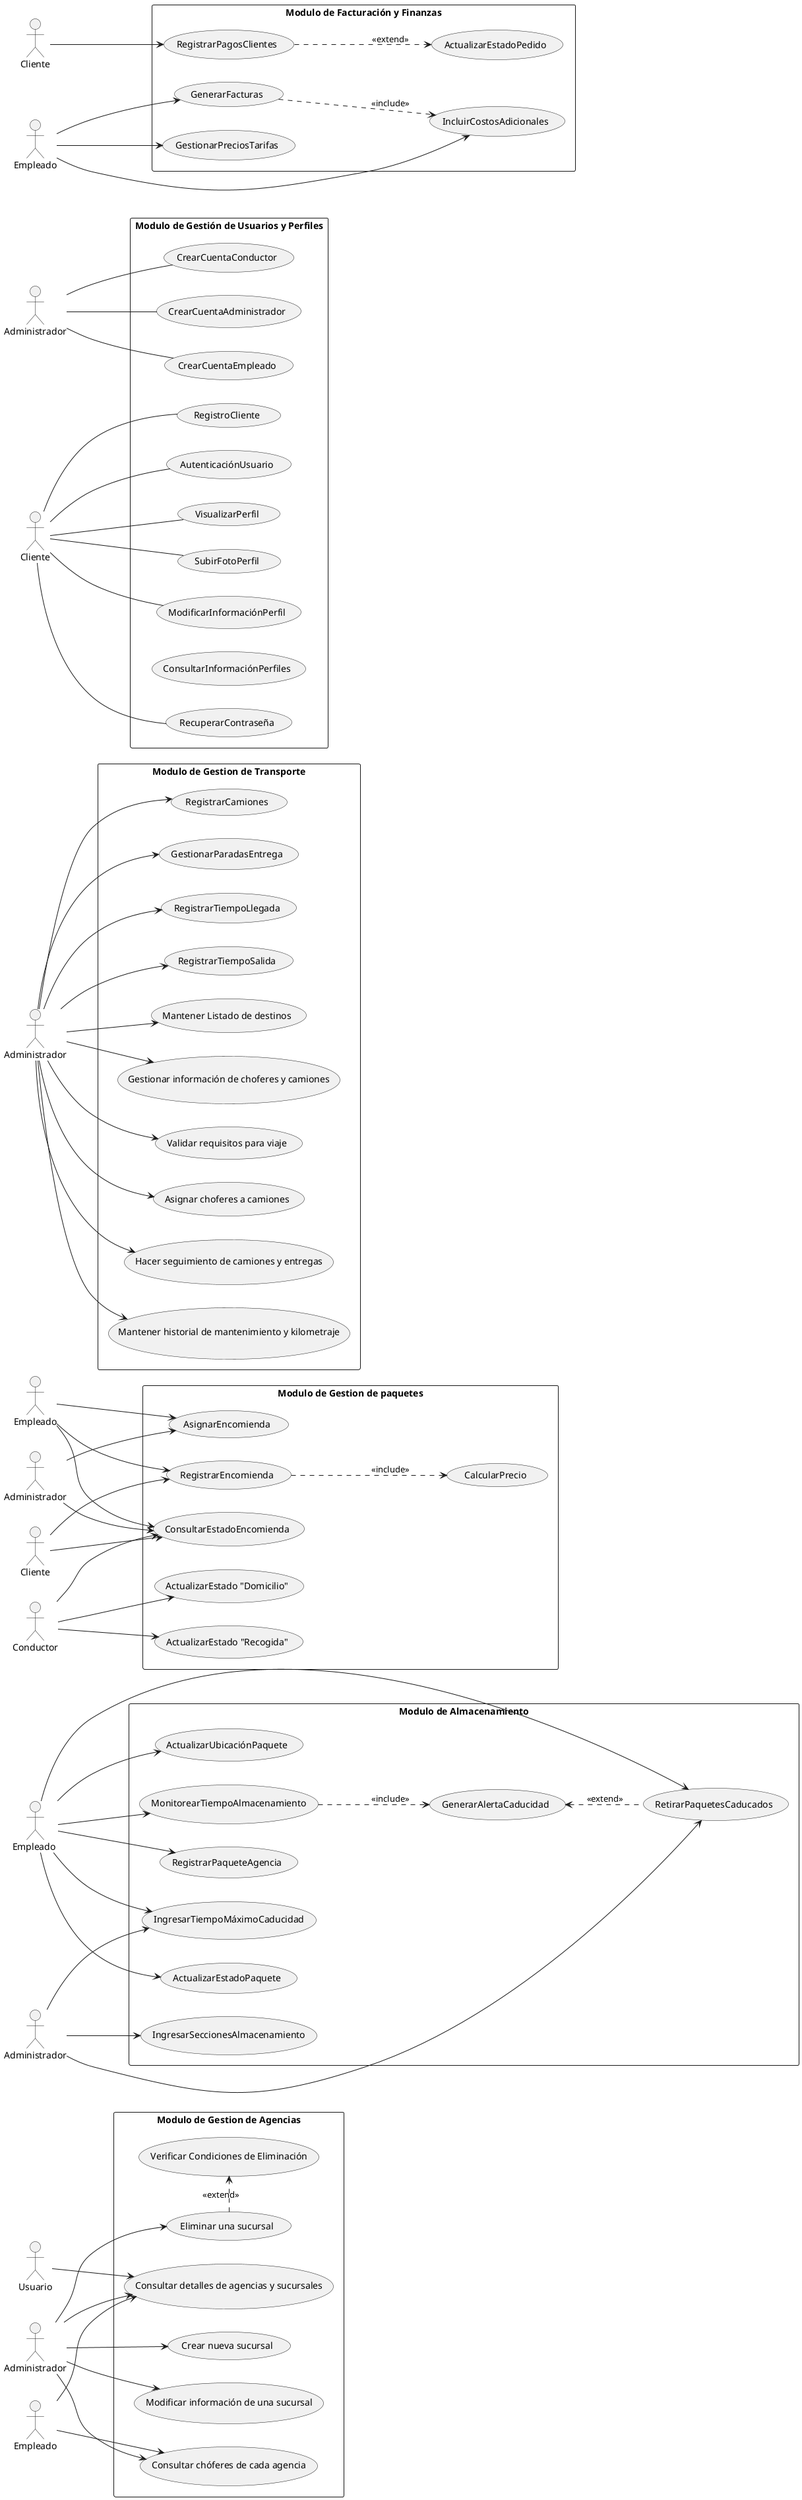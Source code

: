 @startuml
left to right direction 

actor "Empleado " as EA 

actor "Administrador" as AD 
  
rectangle "Modulo de Almacenamiento" { 

  usecase "RegistrarPaqueteAgencia" as UC1 

  usecase "ActualizarEstadoPaquete" as UC2 

  usecase "ActualizarUbicaciónPaquete" as UC3 

  usecase "IngresarSeccionesAlmacenamiento" as UC4 

  usecase "MonitorearTiempoAlmacenamiento" as UC5 

  usecase "IngresarTiempoMáximoCaducidad" as UC6 

  usecase "GenerarAlertaCaducidad" as UC7 

  usecase "RetirarPaquetesCaducados" as UC8 

} 
EA --> UC1 
EA --> UC2 
EA --> UC3 
EA --> UC5 
EA --> UC6
EA --> UC8 
AD --> UC8 
AD --> UC4 
AD --> UC6 
UC5 ..> UC7 : <<include>> 
UC7 <.. UC8 : <<extend>> 

actor Cliente
actor Empleado
actor Administrador
actor Conductor

rectangle "Modulo de Gestion de paquetes" {
    Cliente --> (RegistrarEncomienda)
    Empleado --> (RegistrarEncomienda)
    (RegistrarEncomienda) ..> (CalcularPrecio) : <<include>>
    
    Conductor --> (ActualizarEstado "Recogida")
    Conductor --> (ActualizarEstado "Domicilio")
    
    Administrador --> (AsignarEncomienda)
    Empleado --> (AsignarEncomienda)
    
    Cliente --> (ConsultarEstadoEncomienda)
    Empleado --> (ConsultarEstadoEncomienda)
    Administrador --> (ConsultarEstadoEncomienda)
    Conductor --> (ConsultarEstadoEncomienda)
}

actor Administrador as AdT
rectangle "Modulo de Gestion de Transporte" {
  usecase "RegistrarCamiones" as UC_RF01
  usecase "GestionarParadasEntrega" as UC_RF03
  usecase "RegistrarTiempoLlegada" as UC_RF04
  usecase "RegistrarTiempoSalida" as UC_RF04.2
  usecase "Mantener Listado de destinos" as UC_RF05
  usecase "Gestionar información de choferes y camiones" as UC_RF07
  usecase "Validar requisitos para viaje" as UC_RF08
  usecase "Asignar choferes a camiones" as UC_RF09
  usecase "Hacer seguimiento de camiones y entregas" as UC_RF10
  usecase "Mantener historial de mantenimiento y kilometraje" as UC_RF11
}

AdT --> UC_RF01
AdT --> UC_RF03
AdT --> UC_RF04
AdT --> UC_RF04.2
AdT --> UC_RF05
AdT --> UC_RF07
AdT --> UC_RF08
AdT --> UC_RF09
AdT --> UC_RF10
AdT -->UC_RF11


left to right direction
actor "Administrador" as agU
actor "Empleado" as Empleado
actor "Cliente" as cgu

rectangle "Modulo de Gestión de Usuarios y Perfiles" {
    usecase "CrearCuentaConductor" as CU1
    usecase "CrearCuentaAdministrador" as CU2
    usecase "CrearCuentaEmpleado" as CU3
    usecase "RegistroCliente" as CU4
    usecase "AutenticaciónUsuario" as CU5
    usecase "VisualizarPerfil" as CU6
    usecase "SubirFotoPerfil" as CU7
    usecase "ModificarInformaciónPerfil" as CU8
    usecase "ConsultarInformaciónPerfiles" as CU9
    usecase "RecuperarContraseña" as CU10
}

agU -- CU1
agU -- CU2
agU -- CU3

cgu -- CU4
cgu -- CU5
cgu -- CU6
cgu -- CU7
cgu -- CU8
cgu -- CU10


actor "Cliente" as CL
actor "Empleado" as EM
 
rectangle "Modulo de Facturación y Finanzas" {
  usecase "RegistrarPagosClientes" as UF1
  usecase "GenerarFacturas" as UF2
  usecase "GestionarPreciosTarifas" as UF3
  usecase "IncluirCostosAdicionales" as UF4
  usecase "ActualizarEstadoPedido" as UF5
}
 
CL --> UF1 
EM --> UF2 
EM --> UF3 
EM --> UF4 

UF1 ..> UF5 : <<extend>> 
UF2 ..> UF4 : <<include>> 


actor Usuario as Ud

actor Administrador as AdS

actor Empleado as EmS

  
rectangle "Modulo de Gestion de Agencias"{
(RF04) .> (Verificar Condiciones de Eliminación) : <<extend>> 
usecase "Consultar detalles de agencias y sucursales" as RF01 

usecase "Consultar chóferes de cada agencia" as RF02 

usecase "Crear nueva sucursal" as RF03 

usecase "Eliminar una sucursal" as RF04 

usecase "Modificar información de una sucursal" as RF05 
}
AdS --> RF01 
AdS --> RF02 
AdS --> RF03 
AdS --> RF04 
AdS --> RF05 
Ud --> RF01 
EmS --> RF02 
EmS --> RF01 
@enduml
